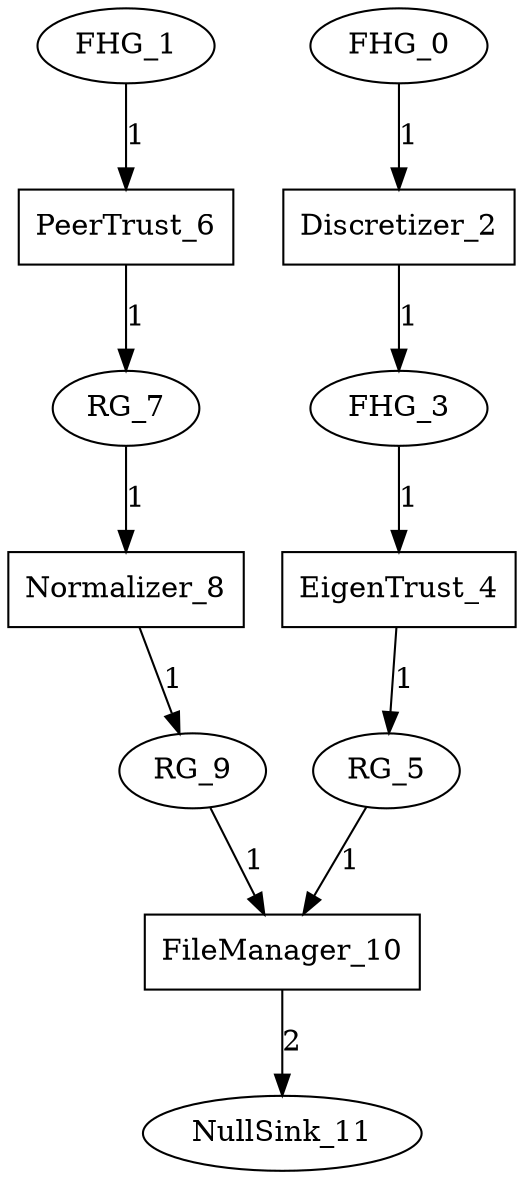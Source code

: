 digraph G {Discretizer_2[shape=box];FHG_0 -> Discretizer_2[label="1"];Discretizer_2[shape=box];Discretizer_2 -> FHG_3[label="1"];EigenTrust_4[shape=box];FHG_3 -> EigenTrust_4[label="1"];EigenTrust_4[shape=box];EigenTrust_4 -> RG_5[label="1"];PeerTrust_6[shape=box];FHG_1 -> PeerTrust_6[label="1"];PeerTrust_6[shape=box];PeerTrust_6 -> RG_7[label="1"];Normalizer_8[shape=box];RG_7 -> Normalizer_8[label="1"];Normalizer_8[shape=box];Normalizer_8 -> RG_9[label="1"];FileManager_10[shape=box];RG_5 -> FileManager_10[label="1"];FileManager_10[shape=box];RG_9 -> FileManager_10[label="1"];FileManager_10[shape=box];FileManager_10 -> NullSink_11[label="2"];}